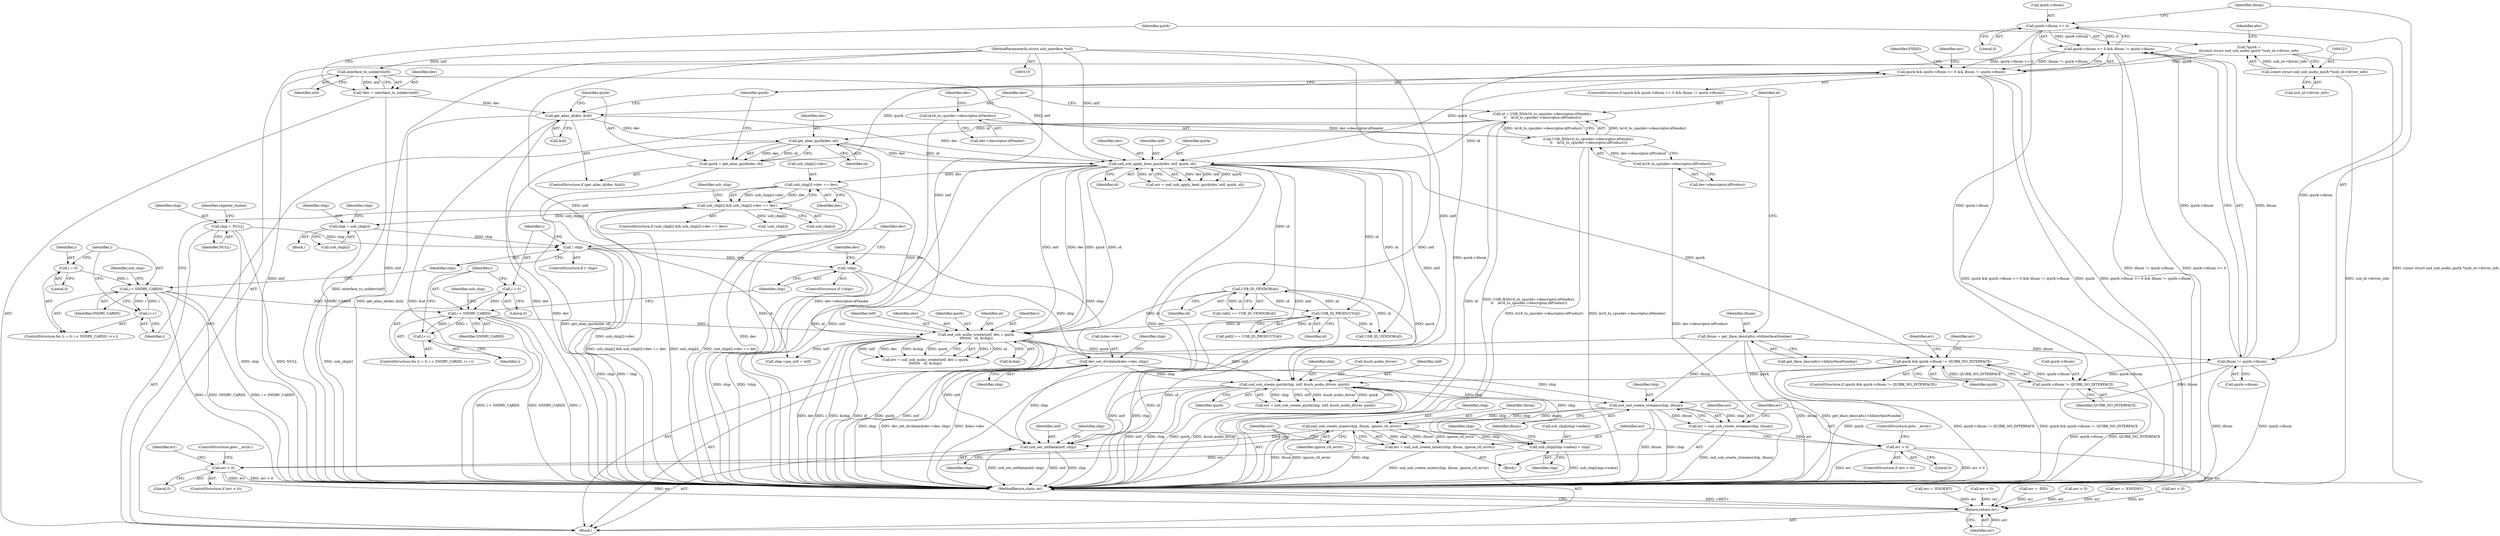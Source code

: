 digraph "0_linux_5f8cf712582617d523120df67d392059eaf2fc4b@API" {
"1000434" [label="(Call,snd_usb_create_streams(chip, ifnum))"];
"1000416" [label="(Call,snd_usb_create_quirk(chip, intf, &usb_audio_driver, quirk))"];
"1000381" [label="(Call,dev_set_drvdata(&dev->dev, chip))"];
"1000367" [label="(Call,!chip)"];
"1000263" [label="(Call,! chip)"];
"1000251" [label="(Call,chip = usb_chip[i])"];
"1000219" [label="(Call,usb_chip[i] && usb_chip[i]->dev == dev)"];
"1000223" [label="(Call,usb_chip[i]->dev == dev)"];
"1000191" [label="(Call,snd_usb_apply_boot_quirk(dev, intf, quirk, id))"];
"1000163" [label="(Call,get_alias_id(dev, &id))"];
"1000115" [label="(Call,*dev = interface_to_usbdev(intf))"];
"1000117" [label="(Call,interface_to_usbdev(intf))"];
"1000111" [label="(MethodParameterIn,struct usb_interface *intf)"];
"1000169" [label="(Call,get_alias_quirk(dev, id))"];
"1000147" [label="(Call,id = USB_ID(le16_to_cpu(dev->descriptor.idVendor),\n\t\t    le16_to_cpu(dev->descriptor.idProduct)))"];
"1000149" [label="(Call,USB_ID(le16_to_cpu(dev->descriptor.idVendor),\n\t\t    le16_to_cpu(dev->descriptor.idProduct)))"];
"1000150" [label="(Call,le16_to_cpu(dev->descriptor.idVendor))"];
"1000156" [label="(Call,le16_to_cpu(dev->descriptor.idProduct))"];
"1000173" [label="(Call,quirk && quirk->ifnum >= 0 && ifnum != quirk->ifnum)"];
"1000167" [label="(Call,quirk = get_alias_quirk(dev, id))"];
"1000120" [label="(Call,*quirk =\n\t\t(const struct snd_usb_audio_quirk *)usb_id->driver_info)"];
"1000122" [label="(Call,(const struct snd_usb_audio_quirk *)usb_id->driver_info)"];
"1000175" [label="(Call,quirk->ifnum >= 0 && ifnum != quirk->ifnum)"];
"1000176" [label="(Call,quirk->ifnum >= 0)"];
"1000181" [label="(Call,ifnum != quirk->ifnum)"];
"1000141" [label="(Call,ifnum = get_iface_desc(alts)->bInterfaceNumber)"];
"1000202" [label="(Call,chip = NULL)"];
"1000316" [label="(Call,snd_usb_audio_create(intf, dev, i, quirk,\n\t\t\t\t\t\t\t\t   id, &chip))"];
"1000270" [label="(Call,i < SNDRV_CARDS)"];
"1000267" [label="(Call,i = 0)"];
"1000273" [label="(Call,i++)"];
"1000212" [label="(Call,i < SNDRV_CARDS)"];
"1000209" [label="(Call,i = 0)"];
"1000215" [label="(Call,i++)"];
"1000293" [label="(Call,USB_ID_VENDOR(id))"];
"1000306" [label="(Call,USB_ID_PRODUCT(id))"];
"1000406" [label="(Call,quirk && quirk->ifnum != QUIRK_NO_INTERFACE)"];
"1000408" [label="(Call,quirk->ifnum != QUIRK_NO_INTERFACE)"];
"1000432" [label="(Call,err = snd_usb_create_streams(chip, ifnum))"];
"1000438" [label="(Call,err < 0)"];
"1000509" [label="(Return,return err;)"];
"1000444" [label="(Call,snd_usb_create_mixer(chip, ifnum, ignore_ctl_error))"];
"1000442" [label="(Call,err = snd_usb_create_mixer(chip, ifnum, ignore_ctl_error))"];
"1000449" [label="(Call,err < 0)"];
"1000464" [label="(Call,usb_chip[chip->index] = chip)"];
"1000475" [label="(Call,usb_set_intfdata(intf, chip))"];
"1000465" [label="(Call,usb_chip[chip->index])"];
"1000381" [label="(Call,dev_set_drvdata(&dev->dev, chip))"];
"1000175" [label="(Call,quirk->ifnum >= 0 && ifnum != quirk->ifnum)"];
"1000246" [label="(Call,err = -EIO)"];
"1000195" [label="(Identifier,id)"];
"1000180" [label="(Literal,0)"];
"1000272" [label="(Identifier,SNDRV_CARDS)"];
"1000449" [label="(Call,err < 0)"];
"1000142" [label="(Identifier,ifnum)"];
"1000409" [label="(Call,quirk->ifnum)"];
"1000452" [label="(ControlStructure,goto __error;)"];
"1000314" [label="(Call,err = snd_usb_audio_create(intf, dev, i, quirk,\n\t\t\t\t\t\t\t\t   id, &chip))"];
"1000386" [label="(Identifier,chip)"];
"1000251" [label="(Call,chip = usb_chip[i])"];
"1000267" [label="(Call,i = 0)"];
"1000266" [label="(ControlStructure,for (i = 0; i < SNDRV_CARDS; i++))"];
"1000447" [label="(Identifier,ignore_ctl_error)"];
"1000177" [label="(Call,quirk->ifnum)"];
"1000150" [label="(Call,le16_to_cpu(dev->descriptor.idVendor))"];
"1000317" [label="(Identifier,intf)"];
"1000216" [label="(Identifier,i)"];
"1000192" [label="(Identifier,dev)"];
"1000111" [label="(MethodParameterIn,struct usb_interface *intf)"];
"1000169" [label="(Call,get_alias_quirk(dev, id))"];
"1000439" [label="(Identifier,err)"];
"1000193" [label="(Identifier,intf)"];
"1000189" [label="(Call,err = snd_usb_apply_boot_quirk(dev, intf, quirk, id))"];
"1000368" [label="(Identifier,chip)"];
"1000318" [label="(Identifier,dev)"];
"1000212" [label="(Call,i < SNDRV_CARDS)"];
"1000236" [label="(Identifier,usb_chip)"];
"1000277" [label="(Call,!usb_chip[i])"];
"1000181" [label="(Call,ifnum != quirk->ifnum)"];
"1000121" [label="(Identifier,quirk)"];
"1000302" [label="(Call,pid[i] == USB_ID_PRODUCT(id))"];
"1000477" [label="(Identifier,chip)"];
"1000182" [label="(Identifier,ifnum)"];
"1000194" [label="(Identifier,quirk)"];
"1000213" [label="(Identifier,i)"];
"1000210" [label="(Identifier,i)"];
"1000320" [label="(Identifier,quirk)"];
"1000259" [label="(Identifier,chip)"];
"1000141" [label="(Call,ifnum = get_iface_desc(alts)->bInterfaceNumber)"];
"1000162" [label="(ControlStructure,if (get_alias_id(dev, &id)))"];
"1000510" [label="(Identifier,err)"];
"1000445" [label="(Identifier,chip)"];
"1000183" [label="(Call,quirk->ifnum)"];
"1000417" [label="(Identifier,chip)"];
"1000156" [label="(Call,le16_to_cpu(dev->descriptor.idProduct))"];
"1000408" [label="(Call,quirk->ifnum != QUIRK_NO_INTERFACE)"];
"1000163" [label="(Call,get_alias_id(dev, &id))"];
"1000118" [label="(Identifier,intf)"];
"1000405" [label="(ControlStructure,if (quirk && quirk->ifnum != QUIRK_NO_INTERFACE))"];
"1000203" [label="(Identifier,chip)"];
"1000325" [label="(Call,err < 0)"];
"1000176" [label="(Call,quirk->ifnum >= 0)"];
"1000219" [label="(Call,usb_chip[i] && usb_chip[i]->dev == dev)"];
"1000147" [label="(Call,id = USB_ID(le16_to_cpu(dev->descriptor.idVendor),\n\t\t    le16_to_cpu(dev->descriptor.idProduct)))"];
"1000209" [label="(Call,i = 0)"];
"1000415" [label="(Identifier,err)"];
"1000475" [label="(Call,usb_set_intfdata(intf, chip))"];
"1000229" [label="(Identifier,dev)"];
"1000252" [label="(Identifier,chip)"];
"1000274" [label="(Identifier,i)"];
"1000134" [label="(Identifier,alts)"];
"1000442" [label="(Call,err = snd_usb_create_mixer(chip, ifnum, ignore_ctl_error))"];
"1000366" [label="(ControlStructure,if (!chip))"];
"1000220" [label="(Call,usb_chip[i])"];
"1000376" [label="(Call,err = -ENODEV)"];
"1000431" [label="(Block,)"];
"1000450" [label="(Identifier,err)"];
"1000470" [label="(Identifier,chip)"];
"1000473" [label="(Identifier,chip)"];
"1000207" [label="(Identifier,register_mutex)"];
"1000263" [label="(Call,! chip)"];
"1000116" [label="(Identifier,dev)"];
"1000214" [label="(Identifier,SNDRV_CARDS)"];
"1000204" [label="(Identifier,NULL)"];
"1000269" [label="(Literal,0)"];
"1000191" [label="(Call,snd_usb_apply_boot_quirk(dev, intf, quirk, id))"];
"1000171" [label="(Identifier,id)"];
"1000188" [label="(Identifier,ENXIO)"];
"1000460" [label="(Call,err < 0)"];
"1000279" [label="(Identifier,usb_chip)"];
"1000143" [label="(Call,get_iface_desc(alts)->bInterfaceNumber)"];
"1000432" [label="(Call,err = snd_usb_create_streams(chip, ifnum))"];
"1000416" [label="(Call,snd_usb_create_quirk(chip, intf, &usb_audio_driver, quirk))"];
"1000262" [label="(ControlStructure,if (! chip))"];
"1000438" [label="(Call,err < 0)"];
"1000373" [label="(Identifier,dev)"];
"1000117" [label="(Call,interface_to_usbdev(intf))"];
"1000268" [label="(Identifier,i)"];
"1000443" [label="(Identifier,err)"];
"1000412" [label="(Identifier,QUIRK_NO_INTERFACE)"];
"1000173" [label="(Call,quirk && quirk->ifnum >= 0 && ifnum != quirk->ifnum)"];
"1000170" [label="(Identifier,dev)"];
"1000253" [label="(Call,usb_chip[i])"];
"1000270" [label="(Call,i < SNDRV_CARDS)"];
"1000223" [label="(Call,usb_chip[i]->dev == dev)"];
"1000464" [label="(Call,usb_chip[chip->index] = chip)"];
"1000113" [label="(Block,)"];
"1000151" [label="(Call,dev->descriptor.idVendor)"];
"1000421" [label="(Identifier,quirk)"];
"1000164" [label="(Identifier,dev)"];
"1000357" [label="(Call,USB_ID_VENDOR(id))"];
"1000165" [label="(Call,&id)"];
"1000511" [label="(MethodReturn,static int)"];
"1000382" [label="(Call,&dev->dev)"];
"1000202" [label="(Call,chip = NULL)"];
"1000211" [label="(Literal,0)"];
"1000149" [label="(Call,USB_ID(le16_to_cpu(dev->descriptor.idVendor),\n\t\t    le16_to_cpu(dev->descriptor.idProduct)))"];
"1000407" [label="(Identifier,quirk)"];
"1000367" [label="(Call,!chip)"];
"1000122" [label="(Call,(const struct snd_usb_audio_quirk *)usb_id->driver_info)"];
"1000414" [label="(Call,err = snd_usb_create_quirk(chip, intf, &usb_audio_driver, quirk))"];
"1000433" [label="(Identifier,err)"];
"1000329" [label="(Call,chip->pm_intf = intf)"];
"1000437" [label="(ControlStructure,if (err < 0))"];
"1000167" [label="(Call,quirk = get_alias_quirk(dev, id))"];
"1000509" [label="(Return,return err;)"];
"1000307" [label="(Identifier,id)"];
"1000148" [label="(Identifier,id)"];
"1000390" [label="(Identifier,chip)"];
"1000289" [label="(Call,vid[i] == USB_ID_VENDOR(id))"];
"1000451" [label="(Literal,0)"];
"1000454" [label="(Identifier,err)"];
"1000476" [label="(Identifier,intf)"];
"1000361" [label="(Call,err = -ENOENT)"];
"1000190" [label="(Identifier,err)"];
"1000124" [label="(Call,usb_id->driver_info)"];
"1000446" [label="(Identifier,ifnum)"];
"1000384" [label="(Identifier,dev)"];
"1000157" [label="(Call,dev->descriptor.idProduct)"];
"1000321" [label="(Identifier,id)"];
"1000294" [label="(Identifier,id)"];
"1000168" [label="(Identifier,quirk)"];
"1000316" [label="(Call,snd_usb_audio_create(intf, dev, i, quirk,\n\t\t\t\t\t\t\t\t   id, &chip))"];
"1000115" [label="(Call,*dev = interface_to_usbdev(intf))"];
"1000273" [label="(Call,i++)"];
"1000436" [label="(Identifier,ifnum)"];
"1000319" [label="(Identifier,i)"];
"1000440" [label="(Literal,0)"];
"1000174" [label="(Identifier,quirk)"];
"1000406" [label="(Call,quirk && quirk->ifnum != QUIRK_NO_INTERFACE)"];
"1000230" [label="(Block,)"];
"1000221" [label="(Identifier,usb_chip)"];
"1000429" [label="(Identifier,err)"];
"1000271" [label="(Identifier,i)"];
"1000448" [label="(ControlStructure,if (err < 0))"];
"1000423" [label="(Call,err < 0)"];
"1000306" [label="(Call,USB_ID_PRODUCT(id))"];
"1000120" [label="(Call,*quirk =\n\t\t(const struct snd_usb_audio_quirk *)usb_id->driver_info)"];
"1000419" [label="(Call,&usb_audio_driver)"];
"1000224" [label="(Call,usb_chip[i]->dev)"];
"1000322" [label="(Call,&chip)"];
"1000264" [label="(Identifier,chip)"];
"1000444" [label="(Call,snd_usb_create_mixer(chip, ifnum, ignore_ctl_error))"];
"1000159" [label="(Identifier,dev)"];
"1000434" [label="(Call,snd_usb_create_streams(chip, ifnum))"];
"1000208" [label="(ControlStructure,for (i = 0; i < SNDRV_CARDS; i++))"];
"1000218" [label="(ControlStructure,if (usb_chip[i] && usb_chip[i]->dev == dev))"];
"1000435" [label="(Identifier,chip)"];
"1000481" [label="(Identifier,chip)"];
"1000418" [label="(Identifier,intf)"];
"1000172" [label="(ControlStructure,if (quirk && quirk->ifnum >= 0 && ifnum != quirk->ifnum))"];
"1000293" [label="(Call,USB_ID_VENDOR(id))"];
"1000441" [label="(ControlStructure,goto __error;)"];
"1000215" [label="(Call,i++)"];
"1000434" -> "1000432"  [label="AST: "];
"1000434" -> "1000436"  [label="CFG: "];
"1000435" -> "1000434"  [label="AST: "];
"1000436" -> "1000434"  [label="AST: "];
"1000432" -> "1000434"  [label="CFG: "];
"1000434" -> "1000511"  [label="DDG: ifnum"];
"1000434" -> "1000511"  [label="DDG: chip"];
"1000434" -> "1000432"  [label="DDG: chip"];
"1000434" -> "1000432"  [label="DDG: ifnum"];
"1000416" -> "1000434"  [label="DDG: chip"];
"1000381" -> "1000434"  [label="DDG: chip"];
"1000181" -> "1000434"  [label="DDG: ifnum"];
"1000141" -> "1000434"  [label="DDG: ifnum"];
"1000434" -> "1000444"  [label="DDG: chip"];
"1000434" -> "1000444"  [label="DDG: ifnum"];
"1000416" -> "1000414"  [label="AST: "];
"1000416" -> "1000421"  [label="CFG: "];
"1000417" -> "1000416"  [label="AST: "];
"1000418" -> "1000416"  [label="AST: "];
"1000419" -> "1000416"  [label="AST: "];
"1000421" -> "1000416"  [label="AST: "];
"1000414" -> "1000416"  [label="CFG: "];
"1000416" -> "1000511"  [label="DDG: intf"];
"1000416" -> "1000511"  [label="DDG: chip"];
"1000416" -> "1000511"  [label="DDG: quirk"];
"1000416" -> "1000511"  [label="DDG: &usb_audio_driver"];
"1000416" -> "1000414"  [label="DDG: chip"];
"1000416" -> "1000414"  [label="DDG: intf"];
"1000416" -> "1000414"  [label="DDG: &usb_audio_driver"];
"1000416" -> "1000414"  [label="DDG: quirk"];
"1000381" -> "1000416"  [label="DDG: chip"];
"1000191" -> "1000416"  [label="DDG: intf"];
"1000111" -> "1000416"  [label="DDG: intf"];
"1000316" -> "1000416"  [label="DDG: intf"];
"1000406" -> "1000416"  [label="DDG: quirk"];
"1000416" -> "1000464"  [label="DDG: chip"];
"1000416" -> "1000475"  [label="DDG: intf"];
"1000416" -> "1000475"  [label="DDG: chip"];
"1000381" -> "1000113"  [label="AST: "];
"1000381" -> "1000386"  [label="CFG: "];
"1000382" -> "1000381"  [label="AST: "];
"1000386" -> "1000381"  [label="AST: "];
"1000390" -> "1000381"  [label="CFG: "];
"1000381" -> "1000511"  [label="DDG: &dev->dev"];
"1000381" -> "1000511"  [label="DDG: chip"];
"1000381" -> "1000511"  [label="DDG: dev_set_drvdata(&dev->dev, chip)"];
"1000367" -> "1000381"  [label="DDG: chip"];
"1000263" -> "1000381"  [label="DDG: chip"];
"1000381" -> "1000464"  [label="DDG: chip"];
"1000381" -> "1000475"  [label="DDG: chip"];
"1000367" -> "1000366"  [label="AST: "];
"1000367" -> "1000368"  [label="CFG: "];
"1000368" -> "1000367"  [label="AST: "];
"1000373" -> "1000367"  [label="CFG: "];
"1000384" -> "1000367"  [label="CFG: "];
"1000367" -> "1000511"  [label="DDG: chip"];
"1000367" -> "1000511"  [label="DDG: !chip"];
"1000263" -> "1000367"  [label="DDG: chip"];
"1000263" -> "1000262"  [label="AST: "];
"1000263" -> "1000264"  [label="CFG: "];
"1000264" -> "1000263"  [label="AST: "];
"1000268" -> "1000263"  [label="CFG: "];
"1000384" -> "1000263"  [label="CFG: "];
"1000263" -> "1000511"  [label="DDG: chip"];
"1000263" -> "1000511"  [label="DDG: ! chip"];
"1000251" -> "1000263"  [label="DDG: chip"];
"1000202" -> "1000263"  [label="DDG: chip"];
"1000251" -> "1000230"  [label="AST: "];
"1000251" -> "1000253"  [label="CFG: "];
"1000252" -> "1000251"  [label="AST: "];
"1000253" -> "1000251"  [label="AST: "];
"1000259" -> "1000251"  [label="CFG: "];
"1000251" -> "1000511"  [label="DDG: usb_chip[i]"];
"1000219" -> "1000251"  [label="DDG: usb_chip[i]"];
"1000219" -> "1000218"  [label="AST: "];
"1000219" -> "1000220"  [label="CFG: "];
"1000219" -> "1000223"  [label="CFG: "];
"1000220" -> "1000219"  [label="AST: "];
"1000223" -> "1000219"  [label="AST: "];
"1000236" -> "1000219"  [label="CFG: "];
"1000216" -> "1000219"  [label="CFG: "];
"1000219" -> "1000511"  [label="DDG: usb_chip[i]->dev == dev"];
"1000219" -> "1000511"  [label="DDG: usb_chip[i] && usb_chip[i]->dev == dev"];
"1000219" -> "1000511"  [label="DDG: usb_chip[i]"];
"1000223" -> "1000219"  [label="DDG: usb_chip[i]->dev"];
"1000223" -> "1000219"  [label="DDG: dev"];
"1000219" -> "1000277"  [label="DDG: usb_chip[i]"];
"1000223" -> "1000229"  [label="CFG: "];
"1000224" -> "1000223"  [label="AST: "];
"1000229" -> "1000223"  [label="AST: "];
"1000223" -> "1000511"  [label="DDG: dev"];
"1000223" -> "1000511"  [label="DDG: usb_chip[i]->dev"];
"1000191" -> "1000223"  [label="DDG: dev"];
"1000223" -> "1000316"  [label="DDG: dev"];
"1000191" -> "1000189"  [label="AST: "];
"1000191" -> "1000195"  [label="CFG: "];
"1000192" -> "1000191"  [label="AST: "];
"1000193" -> "1000191"  [label="AST: "];
"1000194" -> "1000191"  [label="AST: "];
"1000195" -> "1000191"  [label="AST: "];
"1000189" -> "1000191"  [label="CFG: "];
"1000191" -> "1000511"  [label="DDG: quirk"];
"1000191" -> "1000511"  [label="DDG: id"];
"1000191" -> "1000511"  [label="DDG: intf"];
"1000191" -> "1000511"  [label="DDG: dev"];
"1000191" -> "1000189"  [label="DDG: dev"];
"1000191" -> "1000189"  [label="DDG: intf"];
"1000191" -> "1000189"  [label="DDG: quirk"];
"1000191" -> "1000189"  [label="DDG: id"];
"1000163" -> "1000191"  [label="DDG: dev"];
"1000169" -> "1000191"  [label="DDG: dev"];
"1000169" -> "1000191"  [label="DDG: id"];
"1000117" -> "1000191"  [label="DDG: intf"];
"1000111" -> "1000191"  [label="DDG: intf"];
"1000173" -> "1000191"  [label="DDG: quirk"];
"1000147" -> "1000191"  [label="DDG: id"];
"1000191" -> "1000293"  [label="DDG: id"];
"1000191" -> "1000306"  [label="DDG: id"];
"1000191" -> "1000316"  [label="DDG: intf"];
"1000191" -> "1000316"  [label="DDG: dev"];
"1000191" -> "1000316"  [label="DDG: quirk"];
"1000191" -> "1000316"  [label="DDG: id"];
"1000191" -> "1000357"  [label="DDG: id"];
"1000191" -> "1000406"  [label="DDG: quirk"];
"1000191" -> "1000475"  [label="DDG: intf"];
"1000163" -> "1000162"  [label="AST: "];
"1000163" -> "1000165"  [label="CFG: "];
"1000164" -> "1000163"  [label="AST: "];
"1000165" -> "1000163"  [label="AST: "];
"1000168" -> "1000163"  [label="CFG: "];
"1000174" -> "1000163"  [label="CFG: "];
"1000163" -> "1000511"  [label="DDG: dev"];
"1000163" -> "1000511"  [label="DDG: get_alias_id(dev, &id)"];
"1000163" -> "1000511"  [label="DDG: &id"];
"1000115" -> "1000163"  [label="DDG: dev"];
"1000163" -> "1000169"  [label="DDG: dev"];
"1000115" -> "1000113"  [label="AST: "];
"1000115" -> "1000117"  [label="CFG: "];
"1000116" -> "1000115"  [label="AST: "];
"1000117" -> "1000115"  [label="AST: "];
"1000121" -> "1000115"  [label="CFG: "];
"1000115" -> "1000511"  [label="DDG: interface_to_usbdev(intf)"];
"1000117" -> "1000115"  [label="DDG: intf"];
"1000117" -> "1000118"  [label="CFG: "];
"1000118" -> "1000117"  [label="AST: "];
"1000117" -> "1000511"  [label="DDG: intf"];
"1000111" -> "1000117"  [label="DDG: intf"];
"1000111" -> "1000110"  [label="AST: "];
"1000111" -> "1000511"  [label="DDG: intf"];
"1000111" -> "1000316"  [label="DDG: intf"];
"1000111" -> "1000329"  [label="DDG: intf"];
"1000111" -> "1000475"  [label="DDG: intf"];
"1000169" -> "1000167"  [label="AST: "];
"1000169" -> "1000171"  [label="CFG: "];
"1000170" -> "1000169"  [label="AST: "];
"1000171" -> "1000169"  [label="AST: "];
"1000167" -> "1000169"  [label="CFG: "];
"1000169" -> "1000511"  [label="DDG: id"];
"1000169" -> "1000511"  [label="DDG: dev"];
"1000169" -> "1000167"  [label="DDG: dev"];
"1000169" -> "1000167"  [label="DDG: id"];
"1000147" -> "1000169"  [label="DDG: id"];
"1000147" -> "1000113"  [label="AST: "];
"1000147" -> "1000149"  [label="CFG: "];
"1000148" -> "1000147"  [label="AST: "];
"1000149" -> "1000147"  [label="AST: "];
"1000164" -> "1000147"  [label="CFG: "];
"1000147" -> "1000511"  [label="DDG: id"];
"1000147" -> "1000511"  [label="DDG: USB_ID(le16_to_cpu(dev->descriptor.idVendor),\n\t\t    le16_to_cpu(dev->descriptor.idProduct))"];
"1000149" -> "1000147"  [label="DDG: le16_to_cpu(dev->descriptor.idVendor)"];
"1000149" -> "1000147"  [label="DDG: le16_to_cpu(dev->descriptor.idProduct)"];
"1000149" -> "1000156"  [label="CFG: "];
"1000150" -> "1000149"  [label="AST: "];
"1000156" -> "1000149"  [label="AST: "];
"1000149" -> "1000511"  [label="DDG: le16_to_cpu(dev->descriptor.idVendor)"];
"1000149" -> "1000511"  [label="DDG: le16_to_cpu(dev->descriptor.idProduct)"];
"1000150" -> "1000149"  [label="DDG: dev->descriptor.idVendor"];
"1000156" -> "1000149"  [label="DDG: dev->descriptor.idProduct"];
"1000150" -> "1000151"  [label="CFG: "];
"1000151" -> "1000150"  [label="AST: "];
"1000159" -> "1000150"  [label="CFG: "];
"1000150" -> "1000511"  [label="DDG: dev->descriptor.idVendor"];
"1000156" -> "1000157"  [label="CFG: "];
"1000157" -> "1000156"  [label="AST: "];
"1000156" -> "1000511"  [label="DDG: dev->descriptor.idProduct"];
"1000173" -> "1000172"  [label="AST: "];
"1000173" -> "1000174"  [label="CFG: "];
"1000173" -> "1000175"  [label="CFG: "];
"1000174" -> "1000173"  [label="AST: "];
"1000175" -> "1000173"  [label="AST: "];
"1000188" -> "1000173"  [label="CFG: "];
"1000190" -> "1000173"  [label="CFG: "];
"1000173" -> "1000511"  [label="DDG: quirk && quirk->ifnum >= 0 && ifnum != quirk->ifnum"];
"1000173" -> "1000511"  [label="DDG: quirk"];
"1000173" -> "1000511"  [label="DDG: quirk->ifnum >= 0 && ifnum != quirk->ifnum"];
"1000167" -> "1000173"  [label="DDG: quirk"];
"1000120" -> "1000173"  [label="DDG: quirk"];
"1000175" -> "1000173"  [label="DDG: quirk->ifnum >= 0"];
"1000175" -> "1000173"  [label="DDG: ifnum != quirk->ifnum"];
"1000167" -> "1000162"  [label="AST: "];
"1000168" -> "1000167"  [label="AST: "];
"1000174" -> "1000167"  [label="CFG: "];
"1000167" -> "1000511"  [label="DDG: get_alias_quirk(dev, id)"];
"1000120" -> "1000113"  [label="AST: "];
"1000120" -> "1000122"  [label="CFG: "];
"1000121" -> "1000120"  [label="AST: "];
"1000122" -> "1000120"  [label="AST: "];
"1000134" -> "1000120"  [label="CFG: "];
"1000120" -> "1000511"  [label="DDG: (const struct snd_usb_audio_quirk *)usb_id->driver_info"];
"1000122" -> "1000120"  [label="DDG: usb_id->driver_info"];
"1000122" -> "1000124"  [label="CFG: "];
"1000123" -> "1000122"  [label="AST: "];
"1000124" -> "1000122"  [label="AST: "];
"1000122" -> "1000511"  [label="DDG: usb_id->driver_info"];
"1000175" -> "1000176"  [label="CFG: "];
"1000175" -> "1000181"  [label="CFG: "];
"1000176" -> "1000175"  [label="AST: "];
"1000181" -> "1000175"  [label="AST: "];
"1000175" -> "1000511"  [label="DDG: ifnum != quirk->ifnum"];
"1000175" -> "1000511"  [label="DDG: quirk->ifnum >= 0"];
"1000176" -> "1000175"  [label="DDG: quirk->ifnum"];
"1000176" -> "1000175"  [label="DDG: 0"];
"1000181" -> "1000175"  [label="DDG: ifnum"];
"1000181" -> "1000175"  [label="DDG: quirk->ifnum"];
"1000176" -> "1000180"  [label="CFG: "];
"1000177" -> "1000176"  [label="AST: "];
"1000180" -> "1000176"  [label="AST: "];
"1000182" -> "1000176"  [label="CFG: "];
"1000176" -> "1000511"  [label="DDG: quirk->ifnum"];
"1000176" -> "1000181"  [label="DDG: quirk->ifnum"];
"1000176" -> "1000408"  [label="DDG: quirk->ifnum"];
"1000181" -> "1000183"  [label="CFG: "];
"1000182" -> "1000181"  [label="AST: "];
"1000183" -> "1000181"  [label="AST: "];
"1000181" -> "1000511"  [label="DDG: ifnum"];
"1000181" -> "1000511"  [label="DDG: quirk->ifnum"];
"1000141" -> "1000181"  [label="DDG: ifnum"];
"1000181" -> "1000408"  [label="DDG: quirk->ifnum"];
"1000141" -> "1000113"  [label="AST: "];
"1000141" -> "1000143"  [label="CFG: "];
"1000142" -> "1000141"  [label="AST: "];
"1000143" -> "1000141"  [label="AST: "];
"1000148" -> "1000141"  [label="CFG: "];
"1000141" -> "1000511"  [label="DDG: ifnum"];
"1000141" -> "1000511"  [label="DDG: get_iface_desc(alts)->bInterfaceNumber"];
"1000202" -> "1000113"  [label="AST: "];
"1000202" -> "1000204"  [label="CFG: "];
"1000203" -> "1000202"  [label="AST: "];
"1000204" -> "1000202"  [label="AST: "];
"1000207" -> "1000202"  [label="CFG: "];
"1000202" -> "1000511"  [label="DDG: chip"];
"1000202" -> "1000511"  [label="DDG: NULL"];
"1000316" -> "1000314"  [label="AST: "];
"1000316" -> "1000322"  [label="CFG: "];
"1000317" -> "1000316"  [label="AST: "];
"1000318" -> "1000316"  [label="AST: "];
"1000319" -> "1000316"  [label="AST: "];
"1000320" -> "1000316"  [label="AST: "];
"1000321" -> "1000316"  [label="AST: "];
"1000322" -> "1000316"  [label="AST: "];
"1000314" -> "1000316"  [label="CFG: "];
"1000316" -> "1000511"  [label="DDG: dev"];
"1000316" -> "1000511"  [label="DDG: i"];
"1000316" -> "1000511"  [label="DDG: &chip"];
"1000316" -> "1000511"  [label="DDG: id"];
"1000316" -> "1000511"  [label="DDG: quirk"];
"1000316" -> "1000511"  [label="DDG: intf"];
"1000316" -> "1000314"  [label="DDG: i"];
"1000316" -> "1000314"  [label="DDG: id"];
"1000316" -> "1000314"  [label="DDG: intf"];
"1000316" -> "1000314"  [label="DDG: dev"];
"1000316" -> "1000314"  [label="DDG: &chip"];
"1000316" -> "1000314"  [label="DDG: quirk"];
"1000270" -> "1000316"  [label="DDG: i"];
"1000293" -> "1000316"  [label="DDG: id"];
"1000306" -> "1000316"  [label="DDG: id"];
"1000316" -> "1000329"  [label="DDG: intf"];
"1000316" -> "1000406"  [label="DDG: quirk"];
"1000316" -> "1000475"  [label="DDG: intf"];
"1000270" -> "1000266"  [label="AST: "];
"1000270" -> "1000272"  [label="CFG: "];
"1000271" -> "1000270"  [label="AST: "];
"1000272" -> "1000270"  [label="AST: "];
"1000279" -> "1000270"  [label="CFG: "];
"1000368" -> "1000270"  [label="CFG: "];
"1000270" -> "1000511"  [label="DDG: i < SNDRV_CARDS"];
"1000270" -> "1000511"  [label="DDG: SNDRV_CARDS"];
"1000270" -> "1000511"  [label="DDG: i"];
"1000267" -> "1000270"  [label="DDG: i"];
"1000273" -> "1000270"  [label="DDG: i"];
"1000212" -> "1000270"  [label="DDG: SNDRV_CARDS"];
"1000270" -> "1000273"  [label="DDG: i"];
"1000267" -> "1000266"  [label="AST: "];
"1000267" -> "1000269"  [label="CFG: "];
"1000268" -> "1000267"  [label="AST: "];
"1000269" -> "1000267"  [label="AST: "];
"1000271" -> "1000267"  [label="CFG: "];
"1000273" -> "1000266"  [label="AST: "];
"1000273" -> "1000274"  [label="CFG: "];
"1000274" -> "1000273"  [label="AST: "];
"1000271" -> "1000273"  [label="CFG: "];
"1000212" -> "1000208"  [label="AST: "];
"1000212" -> "1000214"  [label="CFG: "];
"1000213" -> "1000212"  [label="AST: "];
"1000214" -> "1000212"  [label="AST: "];
"1000221" -> "1000212"  [label="CFG: "];
"1000264" -> "1000212"  [label="CFG: "];
"1000212" -> "1000511"  [label="DDG: SNDRV_CARDS"];
"1000212" -> "1000511"  [label="DDG: i < SNDRV_CARDS"];
"1000212" -> "1000511"  [label="DDG: i"];
"1000209" -> "1000212"  [label="DDG: i"];
"1000215" -> "1000212"  [label="DDG: i"];
"1000212" -> "1000215"  [label="DDG: i"];
"1000209" -> "1000208"  [label="AST: "];
"1000209" -> "1000211"  [label="CFG: "];
"1000210" -> "1000209"  [label="AST: "];
"1000211" -> "1000209"  [label="AST: "];
"1000213" -> "1000209"  [label="CFG: "];
"1000215" -> "1000208"  [label="AST: "];
"1000215" -> "1000216"  [label="CFG: "];
"1000216" -> "1000215"  [label="AST: "];
"1000213" -> "1000215"  [label="CFG: "];
"1000293" -> "1000289"  [label="AST: "];
"1000293" -> "1000294"  [label="CFG: "];
"1000294" -> "1000293"  [label="AST: "];
"1000289" -> "1000293"  [label="CFG: "];
"1000293" -> "1000511"  [label="DDG: id"];
"1000293" -> "1000289"  [label="DDG: id"];
"1000306" -> "1000293"  [label="DDG: id"];
"1000293" -> "1000306"  [label="DDG: id"];
"1000293" -> "1000357"  [label="DDG: id"];
"1000306" -> "1000302"  [label="AST: "];
"1000306" -> "1000307"  [label="CFG: "];
"1000307" -> "1000306"  [label="AST: "];
"1000302" -> "1000306"  [label="CFG: "];
"1000306" -> "1000511"  [label="DDG: id"];
"1000306" -> "1000302"  [label="DDG: id"];
"1000306" -> "1000357"  [label="DDG: id"];
"1000406" -> "1000405"  [label="AST: "];
"1000406" -> "1000407"  [label="CFG: "];
"1000406" -> "1000408"  [label="CFG: "];
"1000407" -> "1000406"  [label="AST: "];
"1000408" -> "1000406"  [label="AST: "];
"1000415" -> "1000406"  [label="CFG: "];
"1000429" -> "1000406"  [label="CFG: "];
"1000406" -> "1000511"  [label="DDG: quirk"];
"1000406" -> "1000511"  [label="DDG: quirk->ifnum != QUIRK_NO_INTERFACE"];
"1000406" -> "1000511"  [label="DDG: quirk && quirk->ifnum != QUIRK_NO_INTERFACE"];
"1000408" -> "1000406"  [label="DDG: quirk->ifnum"];
"1000408" -> "1000406"  [label="DDG: QUIRK_NO_INTERFACE"];
"1000408" -> "1000412"  [label="CFG: "];
"1000409" -> "1000408"  [label="AST: "];
"1000412" -> "1000408"  [label="AST: "];
"1000408" -> "1000511"  [label="DDG: quirk->ifnum"];
"1000408" -> "1000511"  [label="DDG: QUIRK_NO_INTERFACE"];
"1000432" -> "1000431"  [label="AST: "];
"1000433" -> "1000432"  [label="AST: "];
"1000439" -> "1000432"  [label="CFG: "];
"1000432" -> "1000511"  [label="DDG: snd_usb_create_streams(chip, ifnum)"];
"1000432" -> "1000438"  [label="DDG: err"];
"1000438" -> "1000437"  [label="AST: "];
"1000438" -> "1000440"  [label="CFG: "];
"1000439" -> "1000438"  [label="AST: "];
"1000440" -> "1000438"  [label="AST: "];
"1000441" -> "1000438"  [label="CFG: "];
"1000443" -> "1000438"  [label="CFG: "];
"1000438" -> "1000511"  [label="DDG: err < 0"];
"1000438" -> "1000511"  [label="DDG: err"];
"1000438" -> "1000509"  [label="DDG: err"];
"1000509" -> "1000113"  [label="AST: "];
"1000509" -> "1000510"  [label="CFG: "];
"1000510" -> "1000509"  [label="AST: "];
"1000511" -> "1000509"  [label="CFG: "];
"1000509" -> "1000511"  [label="DDG: <RET>"];
"1000510" -> "1000509"  [label="DDG: err"];
"1000325" -> "1000509"  [label="DDG: err"];
"1000460" -> "1000509"  [label="DDG: err"];
"1000376" -> "1000509"  [label="DDG: err"];
"1000449" -> "1000509"  [label="DDG: err"];
"1000423" -> "1000509"  [label="DDG: err"];
"1000361" -> "1000509"  [label="DDG: err"];
"1000246" -> "1000509"  [label="DDG: err"];
"1000444" -> "1000442"  [label="AST: "];
"1000444" -> "1000447"  [label="CFG: "];
"1000445" -> "1000444"  [label="AST: "];
"1000446" -> "1000444"  [label="AST: "];
"1000447" -> "1000444"  [label="AST: "];
"1000442" -> "1000444"  [label="CFG: "];
"1000444" -> "1000511"  [label="DDG: ifnum"];
"1000444" -> "1000511"  [label="DDG: ignore_ctl_error"];
"1000444" -> "1000511"  [label="DDG: chip"];
"1000444" -> "1000442"  [label="DDG: chip"];
"1000444" -> "1000442"  [label="DDG: ifnum"];
"1000444" -> "1000442"  [label="DDG: ignore_ctl_error"];
"1000444" -> "1000464"  [label="DDG: chip"];
"1000444" -> "1000475"  [label="DDG: chip"];
"1000442" -> "1000431"  [label="AST: "];
"1000443" -> "1000442"  [label="AST: "];
"1000450" -> "1000442"  [label="CFG: "];
"1000442" -> "1000511"  [label="DDG: snd_usb_create_mixer(chip, ifnum, ignore_ctl_error)"];
"1000442" -> "1000449"  [label="DDG: err"];
"1000449" -> "1000448"  [label="AST: "];
"1000449" -> "1000451"  [label="CFG: "];
"1000450" -> "1000449"  [label="AST: "];
"1000451" -> "1000449"  [label="AST: "];
"1000452" -> "1000449"  [label="CFG: "];
"1000454" -> "1000449"  [label="CFG: "];
"1000449" -> "1000511"  [label="DDG: err"];
"1000449" -> "1000511"  [label="DDG: err < 0"];
"1000464" -> "1000113"  [label="AST: "];
"1000464" -> "1000470"  [label="CFG: "];
"1000465" -> "1000464"  [label="AST: "];
"1000470" -> "1000464"  [label="AST: "];
"1000473" -> "1000464"  [label="CFG: "];
"1000464" -> "1000511"  [label="DDG: usb_chip[chip->index]"];
"1000475" -> "1000113"  [label="AST: "];
"1000475" -> "1000477"  [label="CFG: "];
"1000476" -> "1000475"  [label="AST: "];
"1000477" -> "1000475"  [label="AST: "];
"1000481" -> "1000475"  [label="CFG: "];
"1000475" -> "1000511"  [label="DDG: intf"];
"1000475" -> "1000511"  [label="DDG: chip"];
"1000475" -> "1000511"  [label="DDG: usb_set_intfdata(intf, chip)"];
}
